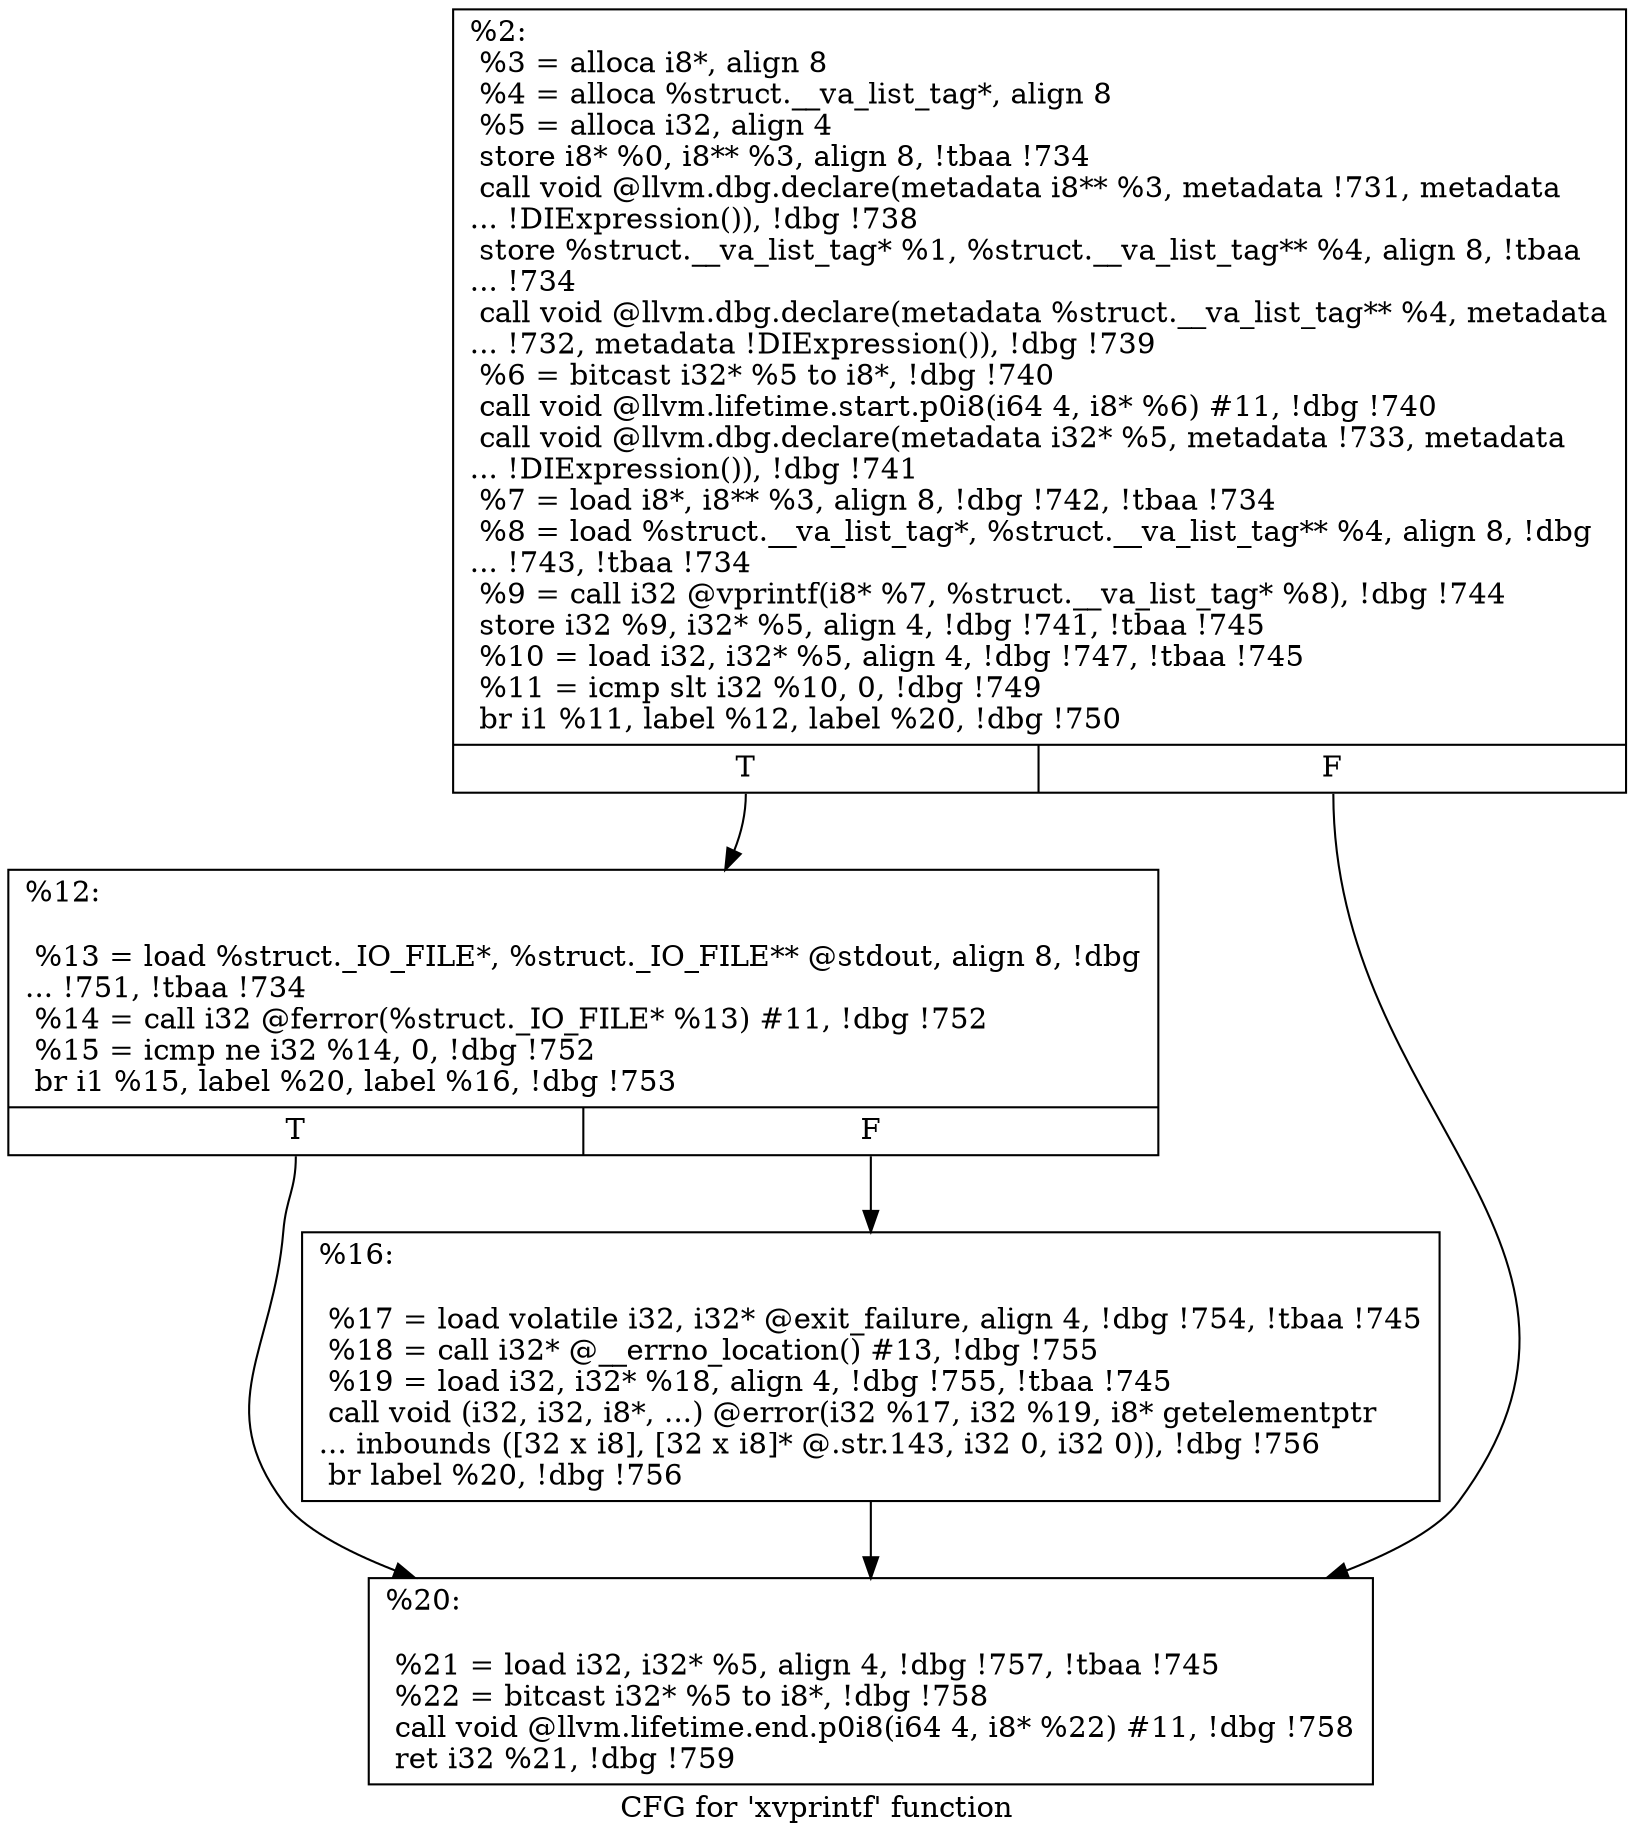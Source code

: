 digraph "CFG for 'xvprintf' function" {
	label="CFG for 'xvprintf' function";

	Node0x1e7fd10 [shape=record,label="{%2:\l  %3 = alloca i8*, align 8\l  %4 = alloca %struct.__va_list_tag*, align 8\l  %5 = alloca i32, align 4\l  store i8* %0, i8** %3, align 8, !tbaa !734\l  call void @llvm.dbg.declare(metadata i8** %3, metadata !731, metadata\l... !DIExpression()), !dbg !738\l  store %struct.__va_list_tag* %1, %struct.__va_list_tag** %4, align 8, !tbaa\l... !734\l  call void @llvm.dbg.declare(metadata %struct.__va_list_tag** %4, metadata\l... !732, metadata !DIExpression()), !dbg !739\l  %6 = bitcast i32* %5 to i8*, !dbg !740\l  call void @llvm.lifetime.start.p0i8(i64 4, i8* %6) #11, !dbg !740\l  call void @llvm.dbg.declare(metadata i32* %5, metadata !733, metadata\l... !DIExpression()), !dbg !741\l  %7 = load i8*, i8** %3, align 8, !dbg !742, !tbaa !734\l  %8 = load %struct.__va_list_tag*, %struct.__va_list_tag** %4, align 8, !dbg\l... !743, !tbaa !734\l  %9 = call i32 @vprintf(i8* %7, %struct.__va_list_tag* %8), !dbg !744\l  store i32 %9, i32* %5, align 4, !dbg !741, !tbaa !745\l  %10 = load i32, i32* %5, align 4, !dbg !747, !tbaa !745\l  %11 = icmp slt i32 %10, 0, !dbg !749\l  br i1 %11, label %12, label %20, !dbg !750\l|{<s0>T|<s1>F}}"];
	Node0x1e7fd10:s0 -> Node0x1ec6d50;
	Node0x1e7fd10:s1 -> Node0x1ec6df0;
	Node0x1ec6d50 [shape=record,label="{%12:\l\l  %13 = load %struct._IO_FILE*, %struct._IO_FILE** @stdout, align 8, !dbg\l... !751, !tbaa !734\l  %14 = call i32 @ferror(%struct._IO_FILE* %13) #11, !dbg !752\l  %15 = icmp ne i32 %14, 0, !dbg !752\l  br i1 %15, label %20, label %16, !dbg !753\l|{<s0>T|<s1>F}}"];
	Node0x1ec6d50:s0 -> Node0x1ec6df0;
	Node0x1ec6d50:s1 -> Node0x1ec6da0;
	Node0x1ec6da0 [shape=record,label="{%16:\l\l  %17 = load volatile i32, i32* @exit_failure, align 4, !dbg !754, !tbaa !745\l  %18 = call i32* @__errno_location() #13, !dbg !755\l  %19 = load i32, i32* %18, align 4, !dbg !755, !tbaa !745\l  call void (i32, i32, i8*, ...) @error(i32 %17, i32 %19, i8* getelementptr\l... inbounds ([32 x i8], [32 x i8]* @.str.143, i32 0, i32 0)), !dbg !756\l  br label %20, !dbg !756\l}"];
	Node0x1ec6da0 -> Node0x1ec6df0;
	Node0x1ec6df0 [shape=record,label="{%20:\l\l  %21 = load i32, i32* %5, align 4, !dbg !757, !tbaa !745\l  %22 = bitcast i32* %5 to i8*, !dbg !758\l  call void @llvm.lifetime.end.p0i8(i64 4, i8* %22) #11, !dbg !758\l  ret i32 %21, !dbg !759\l}"];
}
